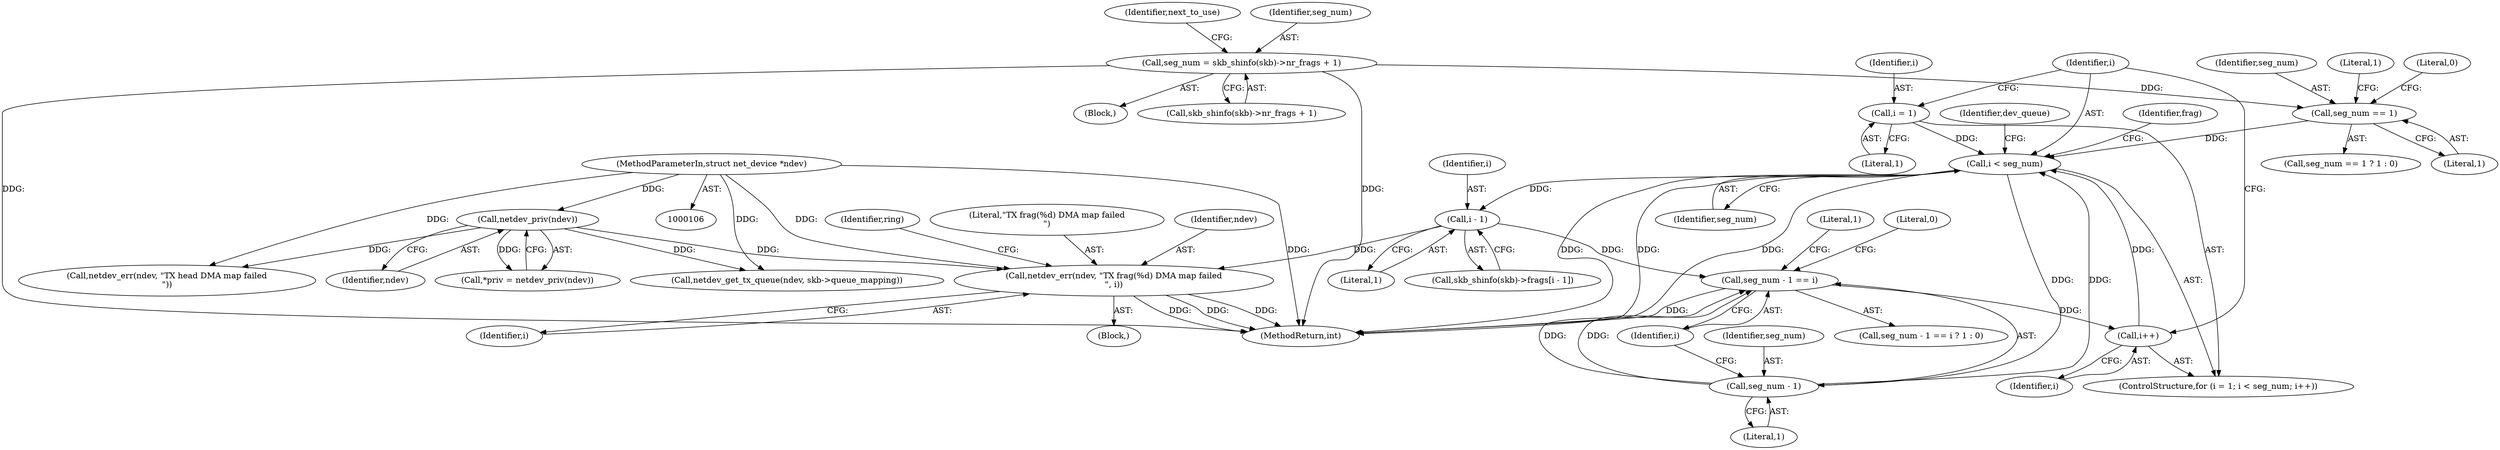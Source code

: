 digraph "0_linux_27463ad99f738ed93c7c8b3e2e5bc8c4853a2ff2_0@pointer" {
"1000259" [label="(Call,netdev_err(ndev, \"TX frag(%d) DMA map failed\n\", i))"];
"1000114" [label="(Call,netdev_priv(ndev))"];
"1000107" [label="(MethodParameterIn,struct net_device *ndev)"];
"1000239" [label="(Call,i - 1)"];
"1000225" [label="(Call,i < seg_num)"];
"1000222" [label="(Call,i = 1)"];
"1000228" [label="(Call,i++)"];
"1000277" [label="(Call,seg_num - 1 == i)"];
"1000278" [label="(Call,seg_num - 1)"];
"1000211" [label="(Call,seg_num == 1)"];
"1000164" [label="(Call,seg_num = skb_shinfo(skb)->nr_frags + 1)"];
"1000166" [label="(Call,skb_shinfo(skb)->nr_frags + 1)"];
"1000222" [label="(Call,i = 1)"];
"1000210" [label="(Call,seg_num == 1 ? 1 : 0)"];
"1000239" [label="(Call,i - 1)"];
"1000212" [label="(Identifier,seg_num)"];
"1000278" [label="(Call,seg_num - 1)"];
"1000280" [label="(Literal,1)"];
"1000221" [label="(ControlStructure,for (i = 1; i < seg_num; i++))"];
"1000291" [label="(Call,netdev_get_tx_queue(ndev, skb->queue_mapping))"];
"1000259" [label="(Call,netdev_err(ndev, \"TX frag(%d) DMA map failed\n\", i))"];
"1000211" [label="(Call,seg_num == 1)"];
"1000266" [label="(Identifier,ring)"];
"1000258" [label="(Block,)"];
"1000261" [label="(Literal,\"TX frag(%d) DMA map failed\n\")"];
"1000214" [label="(Literal,1)"];
"1000112" [label="(Call,*priv = netdev_priv(ndev))"];
"1000107" [label="(MethodParameterIn,struct net_device *ndev)"];
"1000240" [label="(Identifier,i)"];
"1000173" [label="(Identifier,next_to_use)"];
"1000262" [label="(Identifier,i)"];
"1000228" [label="(Call,i++)"];
"1000276" [label="(Call,seg_num - 1 == i ? 1 : 0)"];
"1000229" [label="(Identifier,i)"];
"1000279" [label="(Identifier,seg_num)"];
"1000241" [label="(Literal,1)"];
"1000213" [label="(Literal,1)"];
"1000227" [label="(Identifier,seg_num)"];
"1000232" [label="(Identifier,frag)"];
"1000290" [label="(Identifier,dev_queue)"];
"1000282" [label="(Literal,1)"];
"1000115" [label="(Identifier,ndev)"];
"1000110" [label="(Block,)"];
"1000114" [label="(Call,netdev_priv(ndev))"];
"1000277" [label="(Call,seg_num - 1 == i)"];
"1000283" [label="(Literal,0)"];
"1000195" [label="(Call,netdev_err(ndev, \"TX head DMA map failed\n\"))"];
"1000224" [label="(Literal,1)"];
"1000165" [label="(Identifier,seg_num)"];
"1000223" [label="(Identifier,i)"];
"1000215" [label="(Literal,0)"];
"1000225" [label="(Call,i < seg_num)"];
"1000281" [label="(Identifier,i)"];
"1000164" [label="(Call,seg_num = skb_shinfo(skb)->nr_frags + 1)"];
"1000260" [label="(Identifier,ndev)"];
"1000234" [label="(Call,skb_shinfo(skb)->frags[i - 1])"];
"1000226" [label="(Identifier,i)"];
"1000409" [label="(MethodReturn,int)"];
"1000259" -> "1000258"  [label="AST: "];
"1000259" -> "1000262"  [label="CFG: "];
"1000260" -> "1000259"  [label="AST: "];
"1000261" -> "1000259"  [label="AST: "];
"1000262" -> "1000259"  [label="AST: "];
"1000266" -> "1000259"  [label="CFG: "];
"1000259" -> "1000409"  [label="DDG: "];
"1000259" -> "1000409"  [label="DDG: "];
"1000259" -> "1000409"  [label="DDG: "];
"1000114" -> "1000259"  [label="DDG: "];
"1000107" -> "1000259"  [label="DDG: "];
"1000239" -> "1000259"  [label="DDG: "];
"1000114" -> "1000112"  [label="AST: "];
"1000114" -> "1000115"  [label="CFG: "];
"1000115" -> "1000114"  [label="AST: "];
"1000112" -> "1000114"  [label="CFG: "];
"1000114" -> "1000112"  [label="DDG: "];
"1000107" -> "1000114"  [label="DDG: "];
"1000114" -> "1000195"  [label="DDG: "];
"1000114" -> "1000291"  [label="DDG: "];
"1000107" -> "1000106"  [label="AST: "];
"1000107" -> "1000409"  [label="DDG: "];
"1000107" -> "1000195"  [label="DDG: "];
"1000107" -> "1000291"  [label="DDG: "];
"1000239" -> "1000234"  [label="AST: "];
"1000239" -> "1000241"  [label="CFG: "];
"1000240" -> "1000239"  [label="AST: "];
"1000241" -> "1000239"  [label="AST: "];
"1000234" -> "1000239"  [label="CFG: "];
"1000225" -> "1000239"  [label="DDG: "];
"1000239" -> "1000277"  [label="DDG: "];
"1000225" -> "1000221"  [label="AST: "];
"1000225" -> "1000227"  [label="CFG: "];
"1000226" -> "1000225"  [label="AST: "];
"1000227" -> "1000225"  [label="AST: "];
"1000232" -> "1000225"  [label="CFG: "];
"1000290" -> "1000225"  [label="CFG: "];
"1000225" -> "1000409"  [label="DDG: "];
"1000225" -> "1000409"  [label="DDG: "];
"1000225" -> "1000409"  [label="DDG: "];
"1000222" -> "1000225"  [label="DDG: "];
"1000228" -> "1000225"  [label="DDG: "];
"1000211" -> "1000225"  [label="DDG: "];
"1000278" -> "1000225"  [label="DDG: "];
"1000225" -> "1000278"  [label="DDG: "];
"1000222" -> "1000221"  [label="AST: "];
"1000222" -> "1000224"  [label="CFG: "];
"1000223" -> "1000222"  [label="AST: "];
"1000224" -> "1000222"  [label="AST: "];
"1000226" -> "1000222"  [label="CFG: "];
"1000228" -> "1000221"  [label="AST: "];
"1000228" -> "1000229"  [label="CFG: "];
"1000229" -> "1000228"  [label="AST: "];
"1000226" -> "1000228"  [label="CFG: "];
"1000277" -> "1000228"  [label="DDG: "];
"1000277" -> "1000276"  [label="AST: "];
"1000277" -> "1000281"  [label="CFG: "];
"1000278" -> "1000277"  [label="AST: "];
"1000281" -> "1000277"  [label="AST: "];
"1000282" -> "1000277"  [label="CFG: "];
"1000283" -> "1000277"  [label="CFG: "];
"1000277" -> "1000409"  [label="DDG: "];
"1000278" -> "1000277"  [label="DDG: "];
"1000278" -> "1000277"  [label="DDG: "];
"1000278" -> "1000280"  [label="CFG: "];
"1000279" -> "1000278"  [label="AST: "];
"1000280" -> "1000278"  [label="AST: "];
"1000281" -> "1000278"  [label="CFG: "];
"1000211" -> "1000210"  [label="AST: "];
"1000211" -> "1000213"  [label="CFG: "];
"1000212" -> "1000211"  [label="AST: "];
"1000213" -> "1000211"  [label="AST: "];
"1000214" -> "1000211"  [label="CFG: "];
"1000215" -> "1000211"  [label="CFG: "];
"1000164" -> "1000211"  [label="DDG: "];
"1000164" -> "1000110"  [label="AST: "];
"1000164" -> "1000166"  [label="CFG: "];
"1000165" -> "1000164"  [label="AST: "];
"1000166" -> "1000164"  [label="AST: "];
"1000173" -> "1000164"  [label="CFG: "];
"1000164" -> "1000409"  [label="DDG: "];
"1000164" -> "1000409"  [label="DDG: "];
}
